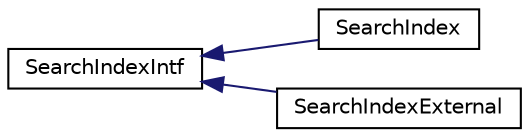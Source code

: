 digraph "类继承关系图"
{
 // INTERACTIVE_SVG=YES
 // LATEX_PDF_SIZE
  edge [fontname="Helvetica",fontsize="10",labelfontname="Helvetica",labelfontsize="10"];
  node [fontname="Helvetica",fontsize="10",shape=record];
  rankdir="LR";
  Node0 [label="SearchIndexIntf",height=0.2,width=0.4,color="black", fillcolor="white", style="filled",URL="$d8/d4d/class_search_index_intf.html",tooltip=" "];
  Node0 -> Node1 [dir="back",color="midnightblue",fontsize="10",style="solid",fontname="Helvetica"];
  Node1 [label="SearchIndex",height=0.2,width=0.4,color="black", fillcolor="white", style="filled",URL="$da/d36/class_search_index.html",tooltip=" "];
  Node0 -> Node2 [dir="back",color="midnightblue",fontsize="10",style="solid",fontname="Helvetica"];
  Node2 [label="SearchIndexExternal",height=0.2,width=0.4,color="black", fillcolor="white", style="filled",URL="$d8/d83/class_search_index_external.html",tooltip=" "];
}
